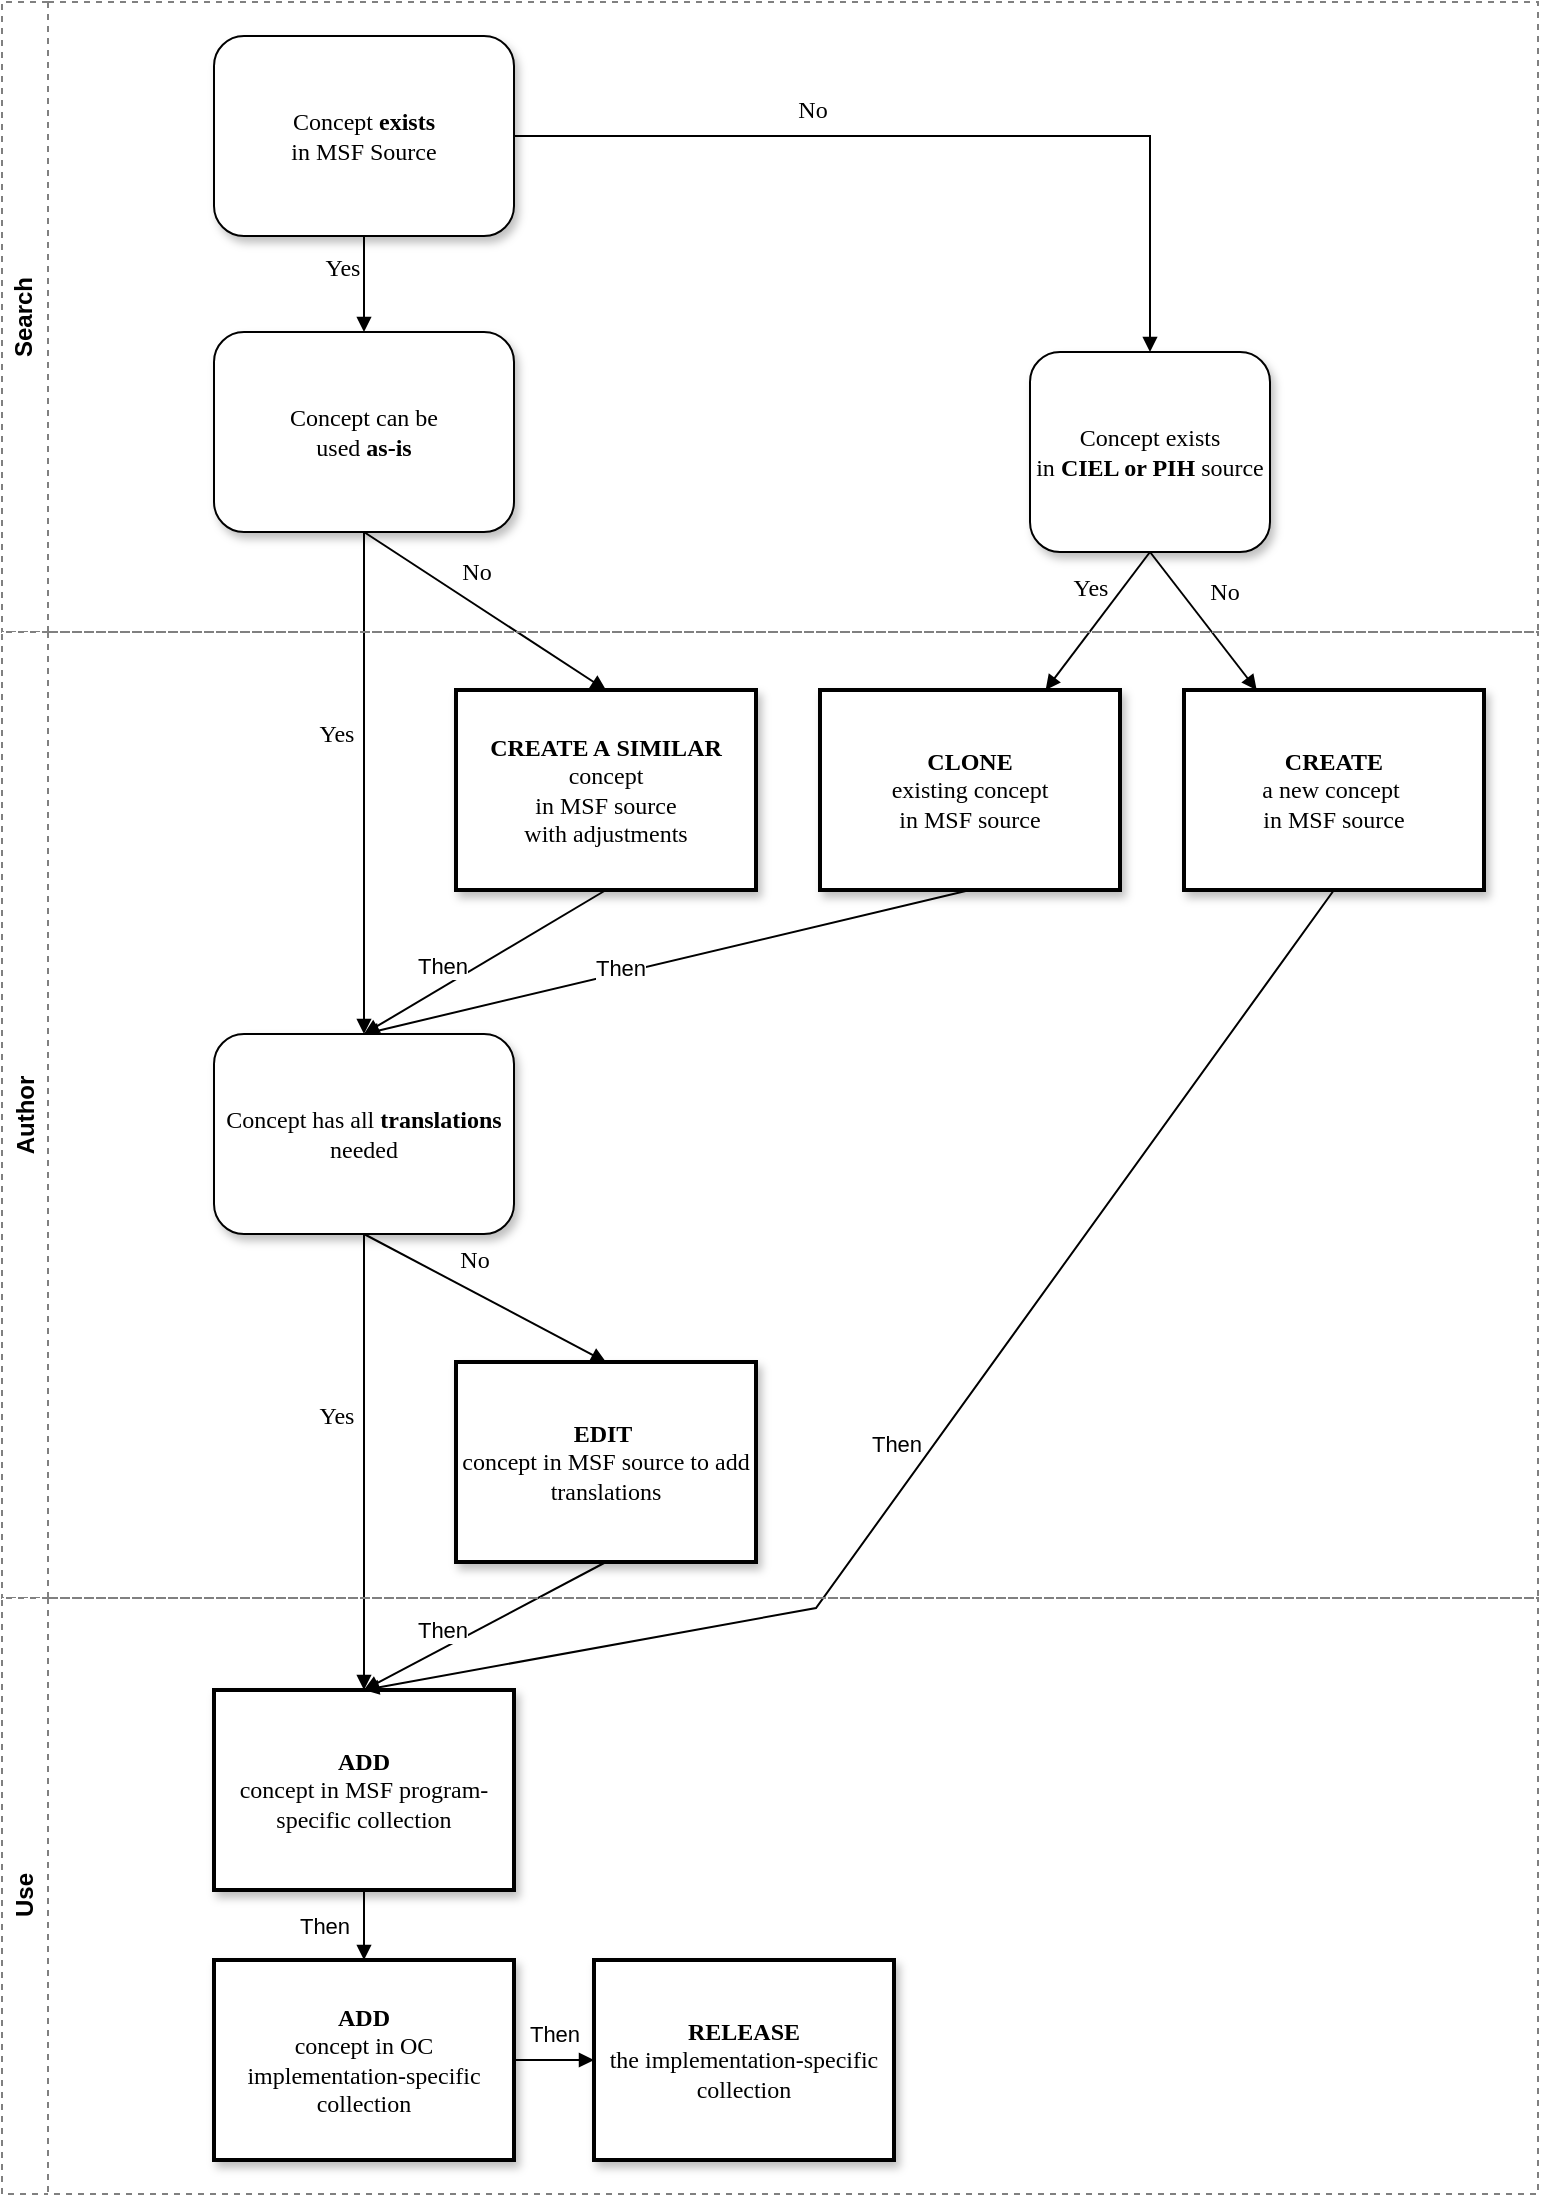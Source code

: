 <mxfile version="25.0.3">
  <diagram name="Page-1" id="10a91c8b-09ff-31b1-d368-03940ed4cc9e">
    <mxGraphModel dx="1990" dy="1183" grid="0" gridSize="10" guides="1" tooltips="1" connect="1" arrows="1" fold="1" page="1" pageScale="1" pageWidth="827" pageHeight="1169" background="none" math="0" shadow="0">
      <root>
        <mxCell id="0" />
        <mxCell id="1" parent="0" />
        <mxCell id="62893188c0fa7362-1" value="Concept &lt;b&gt;exists&lt;/b&gt; &lt;br&gt;in MSF Source" style="whiteSpace=wrap;html=1;rounded=1;shadow=1;labelBackgroundColor=none;strokeWidth=1;fontFamily=Verdana;fontSize=12;align=center;" parent="1" vertex="1">
          <mxGeometry x="137" y="70" width="150" height="100" as="geometry" />
        </mxCell>
        <mxCell id="62893188c0fa7362-2" value="Concept can be &lt;br&gt;used &lt;b&gt;as-is&lt;/b&gt;" style="whiteSpace=wrap;html=1;rounded=1;shadow=1;labelBackgroundColor=none;strokeWidth=1;fontFamily=Verdana;fontSize=12;align=center;" parent="1" vertex="1">
          <mxGeometry x="137" y="218" width="150" height="100" as="geometry" />
        </mxCell>
        <mxCell id="62893188c0fa7362-4" value="No" style="rounded=0;html=1;labelBackgroundColor=none;startArrow=none;startFill=0;startSize=5;endArrow=block;endFill=1;endSize=5;jettySize=auto;orthogonalLoop=1;strokeWidth=1;fontFamily=Verdana;fontSize=12" parent="1" source="62893188c0fa7362-1" target="62893188c0fa7362-3" edge="1">
          <mxGeometry x="-0.3" y="13" relative="1" as="geometry">
            <mxPoint as="offset" />
            <Array as="points">
              <mxPoint x="605" y="120" />
            </Array>
          </mxGeometry>
        </mxCell>
        <mxCell id="62893188c0fa7362-5" value="Yes" style="rounded=0;html=1;labelBackgroundColor=none;startArrow=none;startFill=0;startSize=5;endArrow=block;endFill=1;endSize=5;jettySize=auto;orthogonalLoop=1;strokeWidth=1;fontFamily=Verdana;fontSize=12" parent="1" source="62893188c0fa7362-1" target="62893188c0fa7362-2" edge="1">
          <mxGeometry x="-0.359" y="-11" relative="1" as="geometry">
            <mxPoint as="offset" />
          </mxGeometry>
        </mxCell>
        <mxCell id="62893188c0fa7362-8" value="&lt;b&gt;ADD&lt;/b&gt; &lt;br&gt;concept&amp;nbsp;in OC&lt;br&gt;implementation-specific collection" style="whiteSpace=wrap;html=1;rounded=0;shadow=1;labelBackgroundColor=none;strokeWidth=2;fontFamily=Verdana;fontSize=12;align=center;" parent="1" vertex="1">
          <mxGeometry x="137" y="1032" width="150" height="100" as="geometry" />
        </mxCell>
        <mxCell id="62893188c0fa7362-9" value="&lt;b&gt;CREATE A&lt;/b&gt; &lt;b&gt;SIMILAR&lt;/b&gt; concept &lt;br&gt;in MSF source &lt;br&gt;with adjustments" style="whiteSpace=wrap;html=1;rounded=0;shadow=1;labelBackgroundColor=none;strokeWidth=2;fontFamily=Verdana;fontSize=12;align=center;" parent="1" vertex="1">
          <mxGeometry x="258" y="397" width="150" height="100" as="geometry" />
        </mxCell>
        <mxCell id="62893188c0fa7362-10" value="&lt;b&gt;CLONE&lt;/b&gt; &lt;br&gt;existing concept &lt;br&gt;in MSF source" style="whiteSpace=wrap;html=1;rounded=0;shadow=1;labelBackgroundColor=none;strokeWidth=2;fontFamily=Verdana;fontSize=12;align=center;" parent="1" vertex="1">
          <mxGeometry x="440" y="397" width="150" height="100" as="geometry" />
        </mxCell>
        <mxCell id="62893188c0fa7362-11" value="&lt;b&gt;CREATE&lt;/b&gt; &lt;br&gt;a new concept&amp;nbsp;&lt;div&gt;in MSF source&lt;/div&gt;" style="whiteSpace=wrap;html=1;rounded=0;shadow=1;labelBackgroundColor=none;strokeWidth=2;fontFamily=Verdana;fontSize=12;align=center;" parent="1" vertex="1">
          <mxGeometry x="622" y="397" width="150" height="100" as="geometry" />
        </mxCell>
        <mxCell id="62893188c0fa7362-15" value="No" style="rounded=0;html=1;labelBackgroundColor=none;startArrow=none;startFill=0;startSize=5;endArrow=block;endFill=1;endSize=5;jettySize=auto;orthogonalLoop=1;strokeWidth=1;fontFamily=Verdana;fontSize=12;entryX=0.5;entryY=0;entryDx=0;entryDy=0;exitX=0.5;exitY=1;exitDx=0;exitDy=0;" parent="1" source="62893188c0fa7362-2" target="62893188c0fa7362-9" edge="1">
          <mxGeometry x="-0.2" y="14" relative="1" as="geometry">
            <mxPoint as="offset" />
            <mxPoint x="212" y="357" as="sourcePoint" />
          </mxGeometry>
        </mxCell>
        <mxCell id="62893188c0fa7362-16" value="Yes" style="rounded=0;html=1;labelBackgroundColor=none;startArrow=none;startFill=0;startSize=5;endArrow=block;endFill=1;endSize=5;jettySize=auto;orthogonalLoop=1;strokeWidth=1;fontFamily=Verdana;fontSize=12;exitX=0.5;exitY=1;exitDx=0;exitDy=0;" parent="1" source="62893188c0fa7362-3" target="62893188c0fa7362-10" edge="1">
          <mxGeometry x="-0.261" y="-13" relative="1" as="geometry">
            <mxPoint as="offset" />
            <mxPoint x="608.429" y="357" as="sourcePoint" />
          </mxGeometry>
        </mxCell>
        <mxCell id="62893188c0fa7362-17" value="No" style="rounded=0;html=1;labelBackgroundColor=none;startArrow=none;startFill=0;startSize=5;endArrow=block;endFill=1;endSize=5;jettySize=auto;orthogonalLoop=1;strokeWidth=1;fontFamily=Verdana;fontSize=12;exitX=0.5;exitY=1;exitDx=0;exitDy=0;" parent="1" source="62893188c0fa7362-3" target="62893188c0fa7362-11" edge="1">
          <mxGeometry x="-0.129" y="17" relative="1" as="geometry">
            <mxPoint as="offset" />
            <mxPoint x="674.143" y="357" as="sourcePoint" />
          </mxGeometry>
        </mxCell>
        <mxCell id="xiy98-rzdxPr2wgRPmue-1" value="&lt;b&gt;ADD&lt;/b&gt;&lt;div&gt; concept in MSF program-specific collection&lt;br&gt;&lt;/div&gt;" style="whiteSpace=wrap;html=1;rounded=0;shadow=1;labelBackgroundColor=none;strokeWidth=2;fontFamily=Verdana;fontSize=12;align=center;" vertex="1" parent="1">
          <mxGeometry x="137" y="897" width="150" height="100" as="geometry" />
        </mxCell>
        <mxCell id="xiy98-rzdxPr2wgRPmue-2" value="Yes" style="rounded=0;html=1;labelBackgroundColor=none;startArrow=none;startFill=0;startSize=5;endArrow=block;endFill=1;endSize=5;jettySize=auto;orthogonalLoop=1;strokeWidth=1;fontFamily=Verdana;fontSize=12;entryX=0.5;entryY=0;entryDx=0;entryDy=0;exitX=0.5;exitY=1;exitDx=0;exitDy=0;" edge="1" parent="1" source="62893188c0fa7362-2" target="xiy98-rzdxPr2wgRPmue-17">
          <mxGeometry x="-0.2" y="-14" relative="1" as="geometry">
            <mxPoint as="offset" />
            <mxPoint x="212" y="357" as="sourcePoint" />
            <mxPoint x="157" y="497" as="targetPoint" />
          </mxGeometry>
        </mxCell>
        <mxCell id="xiy98-rzdxPr2wgRPmue-3" value="" style="rounded=0;html=1;labelBackgroundColor=none;startArrow=none;startFill=0;startSize=5;endArrow=block;endFill=1;endSize=5;jettySize=auto;orthogonalLoop=1;strokeWidth=1;fontFamily=Verdana;fontSize=12;entryX=0.5;entryY=0;entryDx=0;entryDy=0;exitX=0.5;exitY=1;exitDx=0;exitDy=0;" edge="1" parent="1" source="xiy98-rzdxPr2wgRPmue-1" target="62893188c0fa7362-8">
          <mxGeometry x="-0.2" y="-14" relative="1" as="geometry">
            <mxPoint as="offset" />
            <mxPoint x="-193" y="367" as="sourcePoint" />
            <mxPoint x="-193" y="477" as="targetPoint" />
          </mxGeometry>
        </mxCell>
        <mxCell id="xiy98-rzdxPr2wgRPmue-8" value="Then" style="edgeLabel;html=1;align=center;verticalAlign=middle;resizable=0;points=[];" vertex="1" connectable="0" parent="xiy98-rzdxPr2wgRPmue-3">
          <mxGeometry x="0.011" y="2" relative="1" as="geometry">
            <mxPoint x="-22" as="offset" />
          </mxGeometry>
        </mxCell>
        <mxCell id="xiy98-rzdxPr2wgRPmue-9" value="" style="rounded=0;html=1;labelBackgroundColor=none;startArrow=none;startFill=0;startSize=5;endArrow=block;endFill=1;endSize=5;jettySize=auto;orthogonalLoop=1;strokeWidth=1;fontFamily=Verdana;fontSize=12;entryX=0.5;entryY=0;entryDx=0;entryDy=0;exitX=0.5;exitY=1;exitDx=0;exitDy=0;" edge="1" parent="1" source="62893188c0fa7362-9" target="xiy98-rzdxPr2wgRPmue-17">
          <mxGeometry x="-0.2" y="-14" relative="1" as="geometry">
            <mxPoint as="offset" />
            <mxPoint x="290.75" y="487" as="sourcePoint" />
            <mxPoint x="-203" y="397" as="targetPoint" />
          </mxGeometry>
        </mxCell>
        <mxCell id="xiy98-rzdxPr2wgRPmue-10" value="Then" style="edgeLabel;html=1;align=center;verticalAlign=middle;resizable=0;points=[];" vertex="1" connectable="0" parent="xiy98-rzdxPr2wgRPmue-9">
          <mxGeometry x="0.011" y="2" relative="1" as="geometry">
            <mxPoint x="-22" as="offset" />
          </mxGeometry>
        </mxCell>
        <mxCell id="xiy98-rzdxPr2wgRPmue-12" value="" style="rounded=0;html=1;labelBackgroundColor=none;startArrow=none;startFill=0;startSize=5;endArrow=block;endFill=1;endSize=5;jettySize=auto;orthogonalLoop=1;strokeWidth=1;fontFamily=Verdana;fontSize=12;entryX=0.5;entryY=0;entryDx=0;entryDy=0;exitX=0.5;exitY=1;exitDx=0;exitDy=0;" edge="1" parent="1" source="62893188c0fa7362-10" target="xiy98-rzdxPr2wgRPmue-17">
          <mxGeometry x="-0.2" y="-14" relative="1" as="geometry">
            <mxPoint as="offset" />
            <mxPoint x="322" y="522" as="sourcePoint" />
            <mxPoint x="467" y="522" as="targetPoint" />
          </mxGeometry>
        </mxCell>
        <mxCell id="xiy98-rzdxPr2wgRPmue-13" value="Then" style="edgeLabel;html=1;align=center;verticalAlign=middle;resizable=0;points=[];" vertex="1" connectable="0" parent="xiy98-rzdxPr2wgRPmue-12">
          <mxGeometry x="0.011" y="2" relative="1" as="geometry">
            <mxPoint x="-22" as="offset" />
          </mxGeometry>
        </mxCell>
        <mxCell id="xiy98-rzdxPr2wgRPmue-14" value="" style="rounded=0;html=1;labelBackgroundColor=none;startArrow=none;startFill=0;startSize=5;endArrow=block;endFill=1;endSize=5;jettySize=auto;orthogonalLoop=1;strokeWidth=1;fontFamily=Verdana;fontSize=12;exitX=0.5;exitY=1;exitDx=0;exitDy=0;entryX=0.5;entryY=0;entryDx=0;entryDy=0;" edge="1" parent="1" source="62893188c0fa7362-11" target="xiy98-rzdxPr2wgRPmue-1">
          <mxGeometry x="-0.2" y="-14" relative="1" as="geometry">
            <mxPoint as="offset" />
            <mxPoint x="767" y="347" as="sourcePoint" />
            <mxPoint x="380" y="708" as="targetPoint" />
            <Array as="points">
              <mxPoint x="438" y="856" />
            </Array>
          </mxGeometry>
        </mxCell>
        <mxCell id="xiy98-rzdxPr2wgRPmue-15" value="Then" style="edgeLabel;html=1;align=center;verticalAlign=middle;resizable=0;points=[];" vertex="1" connectable="0" parent="xiy98-rzdxPr2wgRPmue-14">
          <mxGeometry x="0.011" y="2" relative="1" as="geometry">
            <mxPoint x="-22" as="offset" />
          </mxGeometry>
        </mxCell>
        <mxCell id="xiy98-rzdxPr2wgRPmue-16" value="&lt;b&gt;EDIT&amp;nbsp;&lt;/b&gt;&lt;br&gt;concept in MSF source to add translations" style="whiteSpace=wrap;html=1;rounded=0;shadow=1;labelBackgroundColor=none;strokeWidth=2;fontFamily=Verdana;fontSize=12;align=center;" vertex="1" parent="1">
          <mxGeometry x="258" y="733" width="150" height="100" as="geometry" />
        </mxCell>
        <mxCell id="xiy98-rzdxPr2wgRPmue-17" value="Concept has all &lt;b&gt;translations&lt;/b&gt; needed" style="whiteSpace=wrap;html=1;rounded=1;shadow=1;labelBackgroundColor=none;strokeWidth=1;fontFamily=Verdana;fontSize=12;align=center;" vertex="1" parent="1">
          <mxGeometry x="137" y="569" width="150" height="100" as="geometry" />
        </mxCell>
        <mxCell id="xiy98-rzdxPr2wgRPmue-18" value="No" style="rounded=0;html=1;labelBackgroundColor=none;startArrow=none;startFill=0;startSize=5;endArrow=block;endFill=1;endSize=5;jettySize=auto;orthogonalLoop=1;strokeWidth=1;fontFamily=Verdana;fontSize=12;entryX=0.5;entryY=0;entryDx=0;entryDy=0;exitX=0.5;exitY=1;exitDx=0;exitDy=0;" edge="1" parent="1" source="xiy98-rzdxPr2wgRPmue-17" target="xiy98-rzdxPr2wgRPmue-16">
          <mxGeometry x="-0.2" y="14" relative="1" as="geometry">
            <mxPoint as="offset" />
            <mxPoint x="222" y="288" as="sourcePoint" />
            <mxPoint x="374" y="367" as="targetPoint" />
          </mxGeometry>
        </mxCell>
        <mxCell id="xiy98-rzdxPr2wgRPmue-19" value="Yes" style="rounded=0;html=1;labelBackgroundColor=none;startArrow=none;startFill=0;startSize=5;endArrow=block;endFill=1;endSize=5;jettySize=auto;orthogonalLoop=1;strokeWidth=1;fontFamily=Verdana;fontSize=12;entryX=0.5;entryY=0;entryDx=0;entryDy=0;exitX=0.5;exitY=1;exitDx=0;exitDy=0;" edge="1" parent="1" source="xiy98-rzdxPr2wgRPmue-17" target="xiy98-rzdxPr2wgRPmue-1">
          <mxGeometry x="-0.2" y="-14" relative="1" as="geometry">
            <mxPoint as="offset" />
            <mxPoint x="222" y="288" as="sourcePoint" />
            <mxPoint x="222" y="539" as="targetPoint" />
          </mxGeometry>
        </mxCell>
        <mxCell id="xiy98-rzdxPr2wgRPmue-21" value="" style="rounded=0;html=1;labelBackgroundColor=none;startArrow=none;startFill=0;startSize=5;endArrow=block;endFill=1;endSize=5;jettySize=auto;orthogonalLoop=1;strokeWidth=1;fontFamily=Verdana;fontSize=12;entryX=0.5;entryY=0;entryDx=0;entryDy=0;exitX=0.5;exitY=1;exitDx=0;exitDy=0;" edge="1" parent="1" source="xiy98-rzdxPr2wgRPmue-16" target="xiy98-rzdxPr2wgRPmue-1">
          <mxGeometry x="-0.2" y="-14" relative="1" as="geometry">
            <mxPoint as="offset" />
            <mxPoint x="558" y="467" as="sourcePoint" />
            <mxPoint x="297" y="589" as="targetPoint" />
          </mxGeometry>
        </mxCell>
        <mxCell id="xiy98-rzdxPr2wgRPmue-22" value="Then" style="edgeLabel;html=1;align=center;verticalAlign=middle;resizable=0;points=[];" vertex="1" connectable="0" parent="xiy98-rzdxPr2wgRPmue-21">
          <mxGeometry x="0.011" y="2" relative="1" as="geometry">
            <mxPoint x="-22" as="offset" />
          </mxGeometry>
        </mxCell>
        <mxCell id="xiy98-rzdxPr2wgRPmue-23" value="Search" style="swimlane;horizontal=0;whiteSpace=wrap;html=1;strokeWidth=1;dashed=1;strokeColor=#808080;" vertex="1" parent="1">
          <mxGeometry x="31" y="53" width="768" height="315" as="geometry" />
        </mxCell>
        <mxCell id="62893188c0fa7362-3" value="Concept exists &lt;br&gt;in &lt;b&gt;CIEL or PIH&lt;/b&gt; source" style="whiteSpace=wrap;html=1;rounded=1;shadow=1;labelBackgroundColor=none;strokeWidth=1;fontFamily=Verdana;fontSize=12;align=center;" parent="xiy98-rzdxPr2wgRPmue-23" vertex="1">
          <mxGeometry x="514" y="175" width="120" height="100" as="geometry" />
        </mxCell>
        <mxCell id="xiy98-rzdxPr2wgRPmue-24" value="Author" style="swimlane;horizontal=0;whiteSpace=wrap;html=1;strokeWidth=1;dashed=1;strokeColor=#808080;" vertex="1" parent="1">
          <mxGeometry x="31" y="368" width="768" height="483" as="geometry" />
        </mxCell>
        <mxCell id="xiy98-rzdxPr2wgRPmue-26" value="Use" style="swimlane;horizontal=0;whiteSpace=wrap;html=1;strokeWidth=1;dashed=1;strokeColor=#808080;" vertex="1" parent="1">
          <mxGeometry x="31" y="851" width="768" height="298" as="geometry">
            <mxRectangle x="39" y="851" width="32" height="138" as="alternateBounds" />
          </mxGeometry>
        </mxCell>
        <mxCell id="xiy98-rzdxPr2wgRPmue-28" value="&lt;b&gt;RELEASE&lt;/b&gt;&lt;br&gt;the implementation-specific collection" style="whiteSpace=wrap;html=1;rounded=0;shadow=1;labelBackgroundColor=none;strokeWidth=2;fontFamily=Verdana;fontSize=12;align=center;" vertex="1" parent="xiy98-rzdxPr2wgRPmue-26">
          <mxGeometry x="296" y="181" width="150" height="100" as="geometry" />
        </mxCell>
        <mxCell id="xiy98-rzdxPr2wgRPmue-29" value="" style="rounded=0;html=1;labelBackgroundColor=none;startArrow=none;startFill=0;startSize=5;endArrow=block;endFill=1;endSize=5;jettySize=auto;orthogonalLoop=1;strokeWidth=1;fontFamily=Verdana;fontSize=12;entryX=0;entryY=0.5;entryDx=0;entryDy=0;exitX=1;exitY=0.5;exitDx=0;exitDy=0;" edge="1" parent="1" source="62893188c0fa7362-8" target="xiy98-rzdxPr2wgRPmue-28">
          <mxGeometry x="-0.2" y="-14" relative="1" as="geometry">
            <mxPoint as="offset" />
            <mxPoint x="222" y="1007" as="sourcePoint" />
            <mxPoint x="222" y="1042" as="targetPoint" />
          </mxGeometry>
        </mxCell>
        <mxCell id="xiy98-rzdxPr2wgRPmue-30" value="Then" style="edgeLabel;html=1;align=center;verticalAlign=middle;resizable=0;points=[];" vertex="1" connectable="0" parent="xiy98-rzdxPr2wgRPmue-29">
          <mxGeometry x="0.011" y="2" relative="1" as="geometry">
            <mxPoint y="-11" as="offset" />
          </mxGeometry>
        </mxCell>
      </root>
    </mxGraphModel>
  </diagram>
</mxfile>
